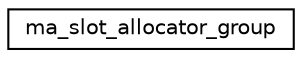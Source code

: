 digraph "Graphical Class Hierarchy"
{
 // LATEX_PDF_SIZE
  edge [fontname="Helvetica",fontsize="10",labelfontname="Helvetica",labelfontsize="10"];
  node [fontname="Helvetica",fontsize="10",shape=record];
  rankdir="LR";
  Node0 [label="ma_slot_allocator_group",height=0.2,width=0.4,color="black", fillcolor="white", style="filled",URL="$structma__slot__allocator__group.html",tooltip=" "];
}
